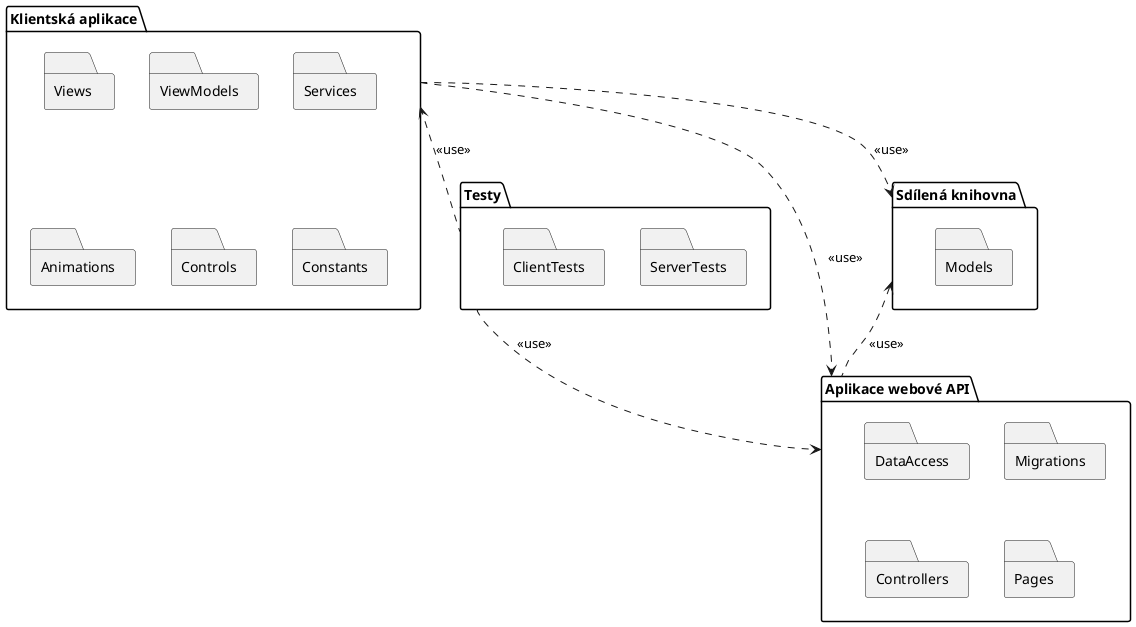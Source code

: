 @startuml

package "Klientská aplikace" as clientApp {

    folder "Views"

    folder "ViewModels"

    folder "Services"

    folder "Animations"

    folder "Controls"

    folder "Constants"

}

package "Aplikace webové API" as webApp {

    folder "DataAccess"

    folder "Migrations"

    folder "Controllers"

    folder "Pages"

}

package "Sdílená knihovna" as sharedLibrary {

    folder "Models"

}

package "Testy" as tests {

    folder "ServerTests"

    folder "ClientTests"

}

webApp .up.> sharedLibrary : "<<use>>"

clientApp ..> sharedLibrary : "<<use>>"

clientApp ..> webApp : "<<use>>"

tests .left.> clientApp : "<<use>>"

tests .down.> webApp : "<<use>>"

@enduml